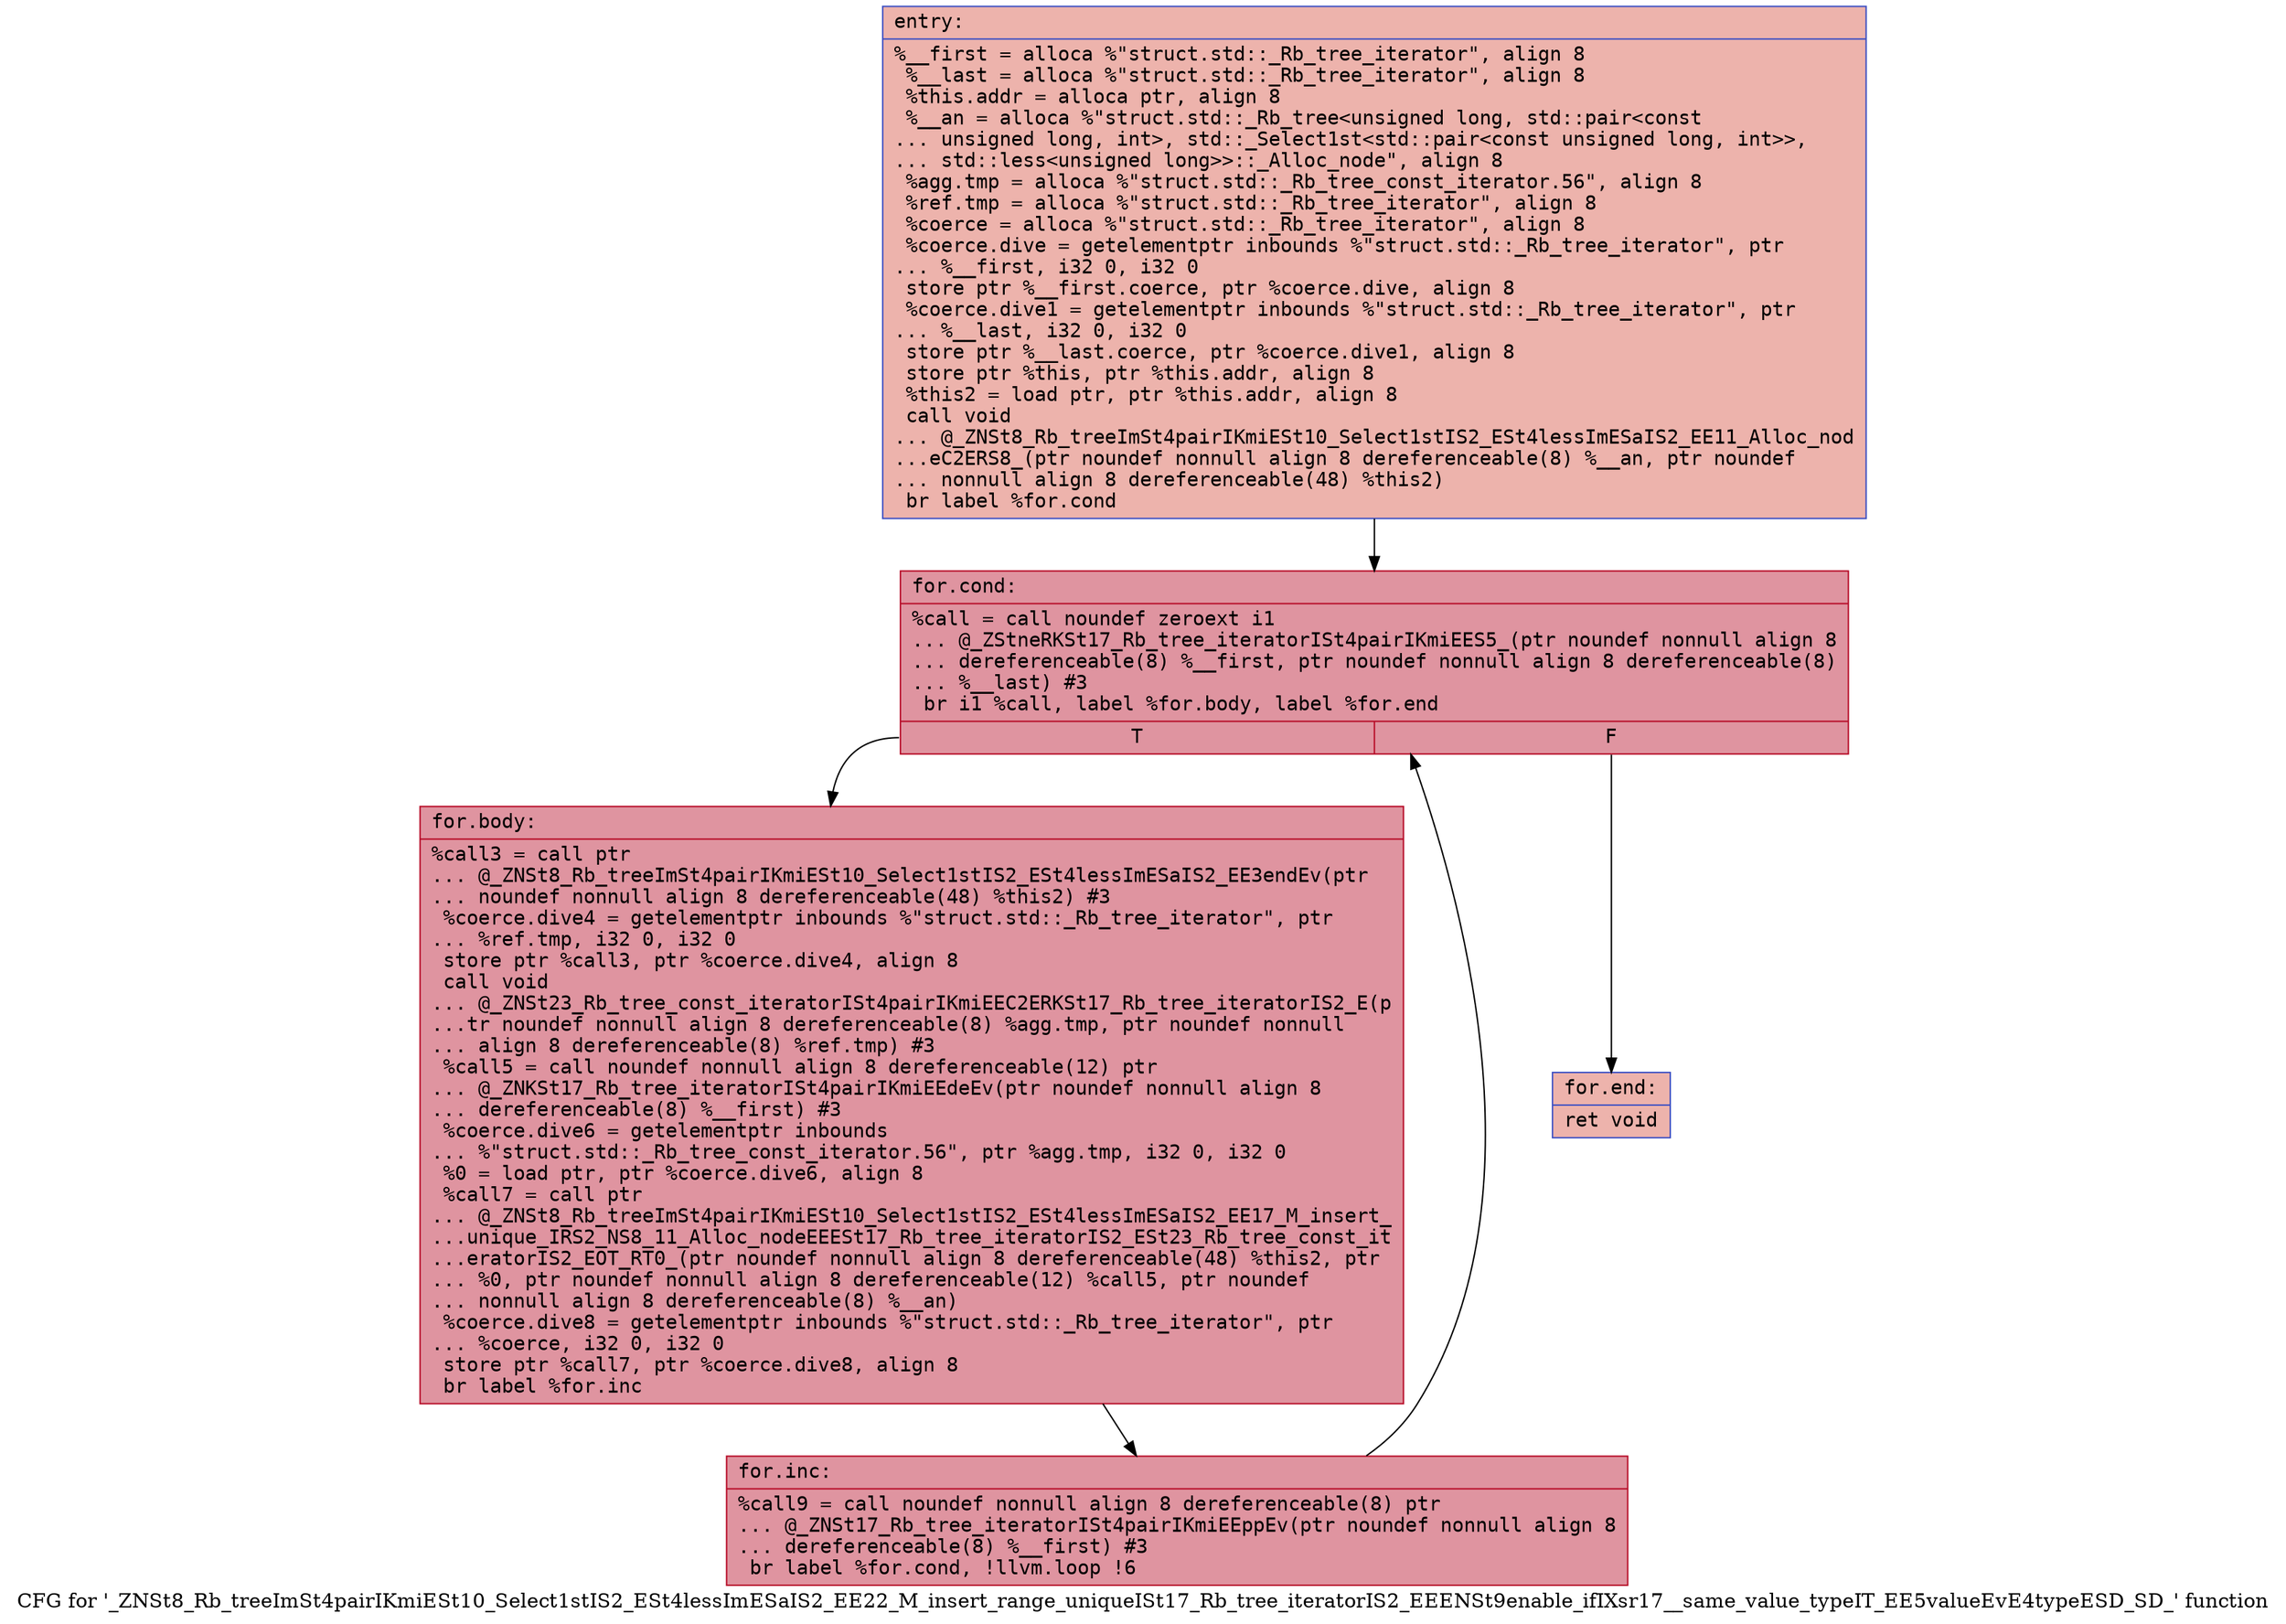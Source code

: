 digraph "CFG for '_ZNSt8_Rb_treeImSt4pairIKmiESt10_Select1stIS2_ESt4lessImESaIS2_EE22_M_insert_range_uniqueISt17_Rb_tree_iteratorIS2_EEENSt9enable_ifIXsr17__same_value_typeIT_EE5valueEvE4typeESD_SD_' function" {
	label="CFG for '_ZNSt8_Rb_treeImSt4pairIKmiESt10_Select1stIS2_ESt4lessImESaIS2_EE22_M_insert_range_uniqueISt17_Rb_tree_iteratorIS2_EEENSt9enable_ifIXsr17__same_value_typeIT_EE5valueEvE4typeESD_SD_' function";

	Node0x55dfe4be7540 [shape=record,color="#3d50c3ff", style=filled, fillcolor="#d6524470" fontname="Courier",label="{entry:\l|  %__first = alloca %\"struct.std::_Rb_tree_iterator\", align 8\l  %__last = alloca %\"struct.std::_Rb_tree_iterator\", align 8\l  %this.addr = alloca ptr, align 8\l  %__an = alloca %\"struct.std::_Rb_tree\<unsigned long, std::pair\<const\l... unsigned long, int\>, std::_Select1st\<std::pair\<const unsigned long, int\>\>,\l... std::less\<unsigned long\>\>::_Alloc_node\", align 8\l  %agg.tmp = alloca %\"struct.std::_Rb_tree_const_iterator.56\", align 8\l  %ref.tmp = alloca %\"struct.std::_Rb_tree_iterator\", align 8\l  %coerce = alloca %\"struct.std::_Rb_tree_iterator\", align 8\l  %coerce.dive = getelementptr inbounds %\"struct.std::_Rb_tree_iterator\", ptr\l... %__first, i32 0, i32 0\l  store ptr %__first.coerce, ptr %coerce.dive, align 8\l  %coerce.dive1 = getelementptr inbounds %\"struct.std::_Rb_tree_iterator\", ptr\l... %__last, i32 0, i32 0\l  store ptr %__last.coerce, ptr %coerce.dive1, align 8\l  store ptr %this, ptr %this.addr, align 8\l  %this2 = load ptr, ptr %this.addr, align 8\l  call void\l... @_ZNSt8_Rb_treeImSt4pairIKmiESt10_Select1stIS2_ESt4lessImESaIS2_EE11_Alloc_nod\l...eC2ERS8_(ptr noundef nonnull align 8 dereferenceable(8) %__an, ptr noundef\l... nonnull align 8 dereferenceable(48) %this2)\l  br label %for.cond\l}"];
	Node0x55dfe4be7540 -> Node0x55dfe4be7ee0[tooltip="entry -> for.cond\nProbability 100.00%" ];
	Node0x55dfe4be7ee0 [shape=record,color="#b70d28ff", style=filled, fillcolor="#b70d2870" fontname="Courier",label="{for.cond:\l|  %call = call noundef zeroext i1\l... @_ZStneRKSt17_Rb_tree_iteratorISt4pairIKmiEES5_(ptr noundef nonnull align 8\l... dereferenceable(8) %__first, ptr noundef nonnull align 8 dereferenceable(8)\l... %__last) #3\l  br i1 %call, label %for.body, label %for.end\l|{<s0>T|<s1>F}}"];
	Node0x55dfe4be7ee0:s0 -> Node0x55dfe4be8100[tooltip="for.cond -> for.body\nProbability 96.88%" ];
	Node0x55dfe4be7ee0:s1 -> Node0x55dfe4be8180[tooltip="for.cond -> for.end\nProbability 3.12%" ];
	Node0x55dfe4be8100 [shape=record,color="#b70d28ff", style=filled, fillcolor="#b70d2870" fontname="Courier",label="{for.body:\l|  %call3 = call ptr\l... @_ZNSt8_Rb_treeImSt4pairIKmiESt10_Select1stIS2_ESt4lessImESaIS2_EE3endEv(ptr\l... noundef nonnull align 8 dereferenceable(48) %this2) #3\l  %coerce.dive4 = getelementptr inbounds %\"struct.std::_Rb_tree_iterator\", ptr\l... %ref.tmp, i32 0, i32 0\l  store ptr %call3, ptr %coerce.dive4, align 8\l  call void\l... @_ZNSt23_Rb_tree_const_iteratorISt4pairIKmiEEC2ERKSt17_Rb_tree_iteratorIS2_E(p\l...tr noundef nonnull align 8 dereferenceable(8) %agg.tmp, ptr noundef nonnull\l... align 8 dereferenceable(8) %ref.tmp) #3\l  %call5 = call noundef nonnull align 8 dereferenceable(12) ptr\l... @_ZNKSt17_Rb_tree_iteratorISt4pairIKmiEEdeEv(ptr noundef nonnull align 8\l... dereferenceable(8) %__first) #3\l  %coerce.dive6 = getelementptr inbounds\l... %\"struct.std::_Rb_tree_const_iterator.56\", ptr %agg.tmp, i32 0, i32 0\l  %0 = load ptr, ptr %coerce.dive6, align 8\l  %call7 = call ptr\l... @_ZNSt8_Rb_treeImSt4pairIKmiESt10_Select1stIS2_ESt4lessImESaIS2_EE17_M_insert_\l...unique_IRS2_NS8_11_Alloc_nodeEEESt17_Rb_tree_iteratorIS2_ESt23_Rb_tree_const_it\l...eratorIS2_EOT_RT0_(ptr noundef nonnull align 8 dereferenceable(48) %this2, ptr\l... %0, ptr noundef nonnull align 8 dereferenceable(12) %call5, ptr noundef\l... nonnull align 8 dereferenceable(8) %__an)\l  %coerce.dive8 = getelementptr inbounds %\"struct.std::_Rb_tree_iterator\", ptr\l... %coerce, i32 0, i32 0\l  store ptr %call7, ptr %coerce.dive8, align 8\l  br label %for.inc\l}"];
	Node0x55dfe4be8100 -> Node0x55dfe4be8dc0[tooltip="for.body -> for.inc\nProbability 100.00%" ];
	Node0x55dfe4be8dc0 [shape=record,color="#b70d28ff", style=filled, fillcolor="#b70d2870" fontname="Courier",label="{for.inc:\l|  %call9 = call noundef nonnull align 8 dereferenceable(8) ptr\l... @_ZNSt17_Rb_tree_iteratorISt4pairIKmiEEppEv(ptr noundef nonnull align 8\l... dereferenceable(8) %__first) #3\l  br label %for.cond, !llvm.loop !6\l}"];
	Node0x55dfe4be8dc0 -> Node0x55dfe4be7ee0[tooltip="for.inc -> for.cond\nProbability 100.00%" ];
	Node0x55dfe4be8180 [shape=record,color="#3d50c3ff", style=filled, fillcolor="#d6524470" fontname="Courier",label="{for.end:\l|  ret void\l}"];
}
